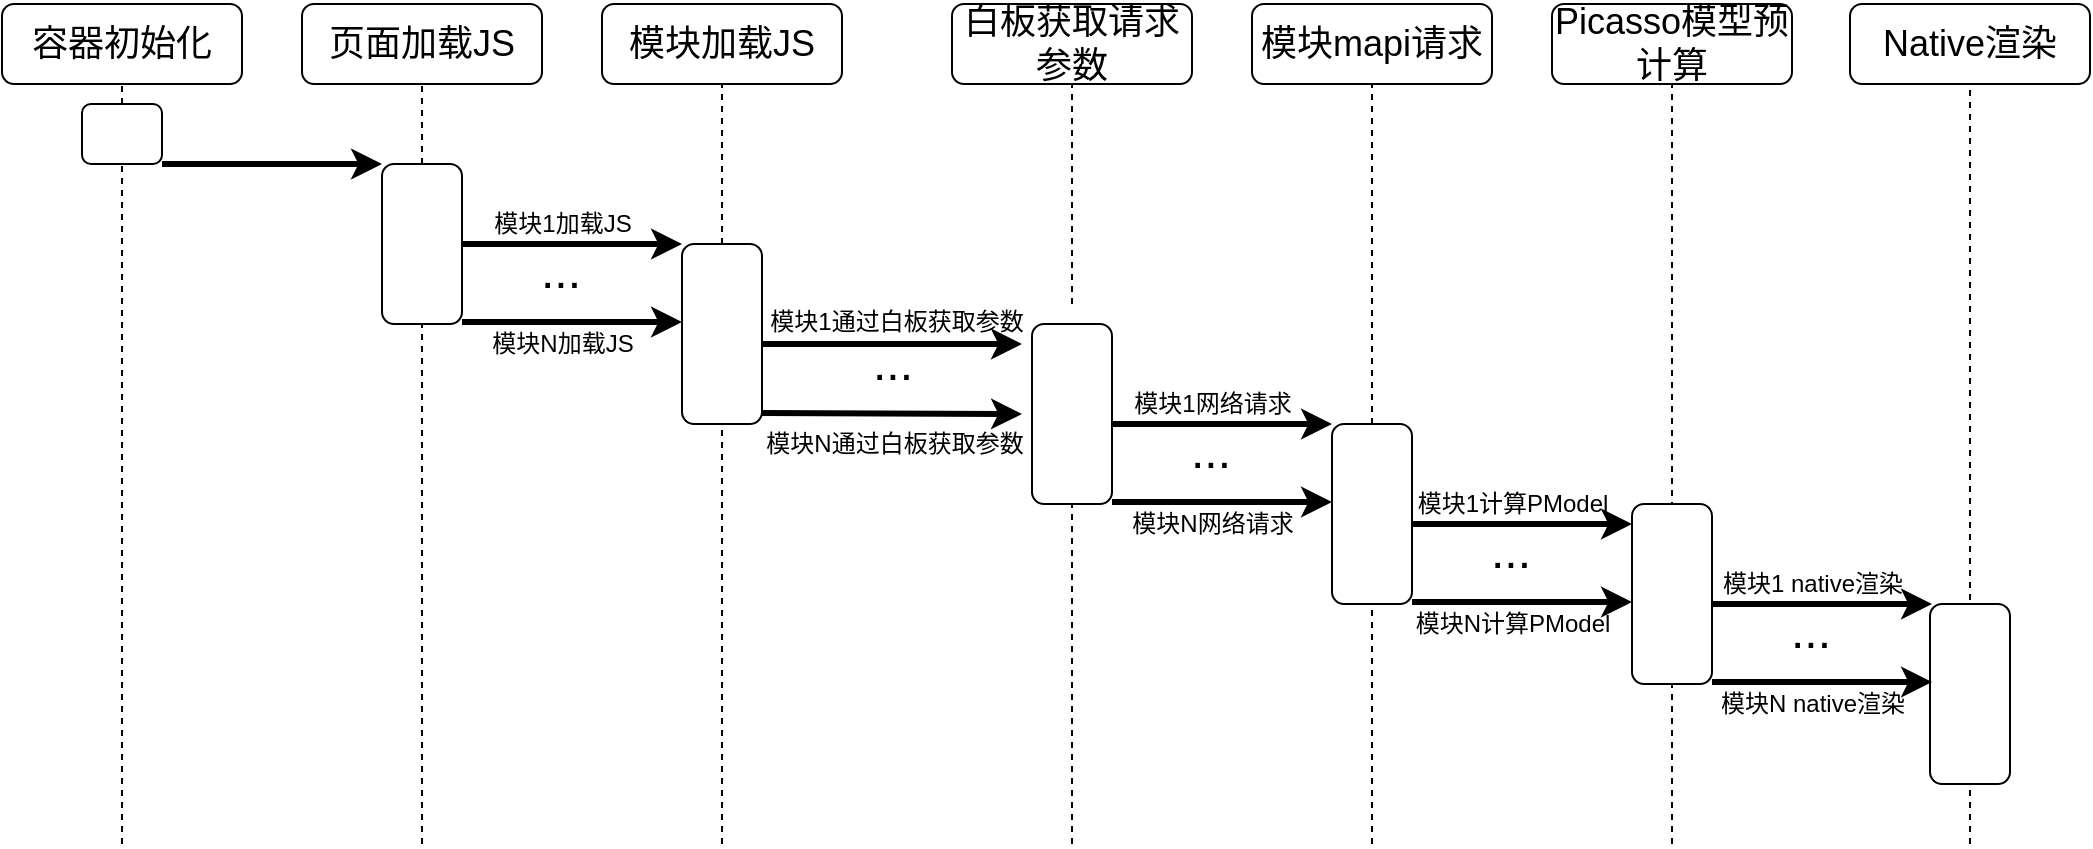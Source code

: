 <mxfile version="12.4.2" type="github" pages="1">
  <diagram id="2TPym8XuV1gSu2I8Dh2k" name="Page-1">
    <mxGraphModel dx="1426" dy="794" grid="1" gridSize="10" guides="1" tooltips="1" connect="1" arrows="1" fold="1" page="1" pageScale="1" pageWidth="827" pageHeight="1169" math="0" shadow="0">
      <root>
        <mxCell id="0"/>
        <mxCell id="1" parent="0"/>
        <mxCell id="OhiLWktRq3xstdZOkrOJ-1" value="&lt;font style=&quot;font-size: 18px&quot;&gt;容器初始化&lt;/font&gt;" style="rounded=1;whiteSpace=wrap;html=1;" vertex="1" parent="1">
          <mxGeometry x="40" y="60" width="120" height="40" as="geometry"/>
        </mxCell>
        <mxCell id="OhiLWktRq3xstdZOkrOJ-2" value="" style="endArrow=none;dashed=1;html=1;entryX=0.5;entryY=1;entryDx=0;entryDy=0;" edge="1" parent="1" source="OhiLWktRq3xstdZOkrOJ-19" target="OhiLWktRq3xstdZOkrOJ-1">
          <mxGeometry width="50" height="50" relative="1" as="geometry">
            <mxPoint x="100" y="480" as="sourcePoint"/>
            <mxPoint x="120" y="130" as="targetPoint"/>
          </mxGeometry>
        </mxCell>
        <mxCell id="OhiLWktRq3xstdZOkrOJ-3" value="&lt;span style=&quot;font-size: 18px&quot;&gt;页面加载JS&lt;/span&gt;" style="rounded=1;whiteSpace=wrap;html=1;" vertex="1" parent="1">
          <mxGeometry x="190" y="60" width="120" height="40" as="geometry"/>
        </mxCell>
        <mxCell id="OhiLWktRq3xstdZOkrOJ-4" value="" style="endArrow=none;dashed=1;html=1;entryX=0.5;entryY=1;entryDx=0;entryDy=0;" edge="1" target="OhiLWktRq3xstdZOkrOJ-3" parent="1" source="OhiLWktRq3xstdZOkrOJ-21">
          <mxGeometry width="50" height="50" relative="1" as="geometry">
            <mxPoint x="250" y="480" as="sourcePoint"/>
            <mxPoint x="270" y="130" as="targetPoint"/>
          </mxGeometry>
        </mxCell>
        <mxCell id="OhiLWktRq3xstdZOkrOJ-5" value="&lt;span style=&quot;font-size: 18px&quot;&gt;模块加载JS&lt;/span&gt;" style="rounded=1;whiteSpace=wrap;html=1;" vertex="1" parent="1">
          <mxGeometry x="340" y="60" width="120" height="40" as="geometry"/>
        </mxCell>
        <mxCell id="OhiLWktRq3xstdZOkrOJ-6" value="" style="endArrow=none;dashed=1;html=1;entryX=0.5;entryY=1;entryDx=0;entryDy=0;" edge="1" target="OhiLWktRq3xstdZOkrOJ-5" parent="1" source="OhiLWktRq3xstdZOkrOJ-24">
          <mxGeometry width="50" height="50" relative="1" as="geometry">
            <mxPoint x="400" y="480" as="sourcePoint"/>
            <mxPoint x="420" y="130" as="targetPoint"/>
          </mxGeometry>
        </mxCell>
        <mxCell id="OhiLWktRq3xstdZOkrOJ-8" value="&lt;span style=&quot;font-size: 18px&quot;&gt;白板获取请求参数&lt;/span&gt;" style="rounded=1;whiteSpace=wrap;html=1;" vertex="1" parent="1">
          <mxGeometry x="515" y="60" width="120" height="40" as="geometry"/>
        </mxCell>
        <mxCell id="OhiLWktRq3xstdZOkrOJ-9" value="" style="endArrow=none;dashed=1;html=1;entryX=0.5;entryY=1;entryDx=0;entryDy=0;" edge="1" target="OhiLWktRq3xstdZOkrOJ-8" parent="1">
          <mxGeometry width="50" height="50" relative="1" as="geometry">
            <mxPoint x="575" y="210" as="sourcePoint"/>
            <mxPoint x="595" y="130" as="targetPoint"/>
          </mxGeometry>
        </mxCell>
        <mxCell id="OhiLWktRq3xstdZOkrOJ-10" value="&lt;span style=&quot;font-size: 18px&quot;&gt;模块mapi请求&lt;/span&gt;" style="rounded=1;whiteSpace=wrap;html=1;" vertex="1" parent="1">
          <mxGeometry x="665" y="60" width="120" height="40" as="geometry"/>
        </mxCell>
        <mxCell id="OhiLWktRq3xstdZOkrOJ-11" value="" style="endArrow=none;dashed=1;html=1;entryX=0.5;entryY=1;entryDx=0;entryDy=0;" edge="1" target="OhiLWktRq3xstdZOkrOJ-10" parent="1">
          <mxGeometry width="50" height="50" relative="1" as="geometry">
            <mxPoint x="725" y="480" as="sourcePoint"/>
            <mxPoint x="745" y="130" as="targetPoint"/>
          </mxGeometry>
        </mxCell>
        <mxCell id="OhiLWktRq3xstdZOkrOJ-12" value="&lt;span style=&quot;font-size: 18px&quot;&gt;Picasso模型预计算&lt;/span&gt;" style="rounded=1;whiteSpace=wrap;html=1;" vertex="1" parent="1">
          <mxGeometry x="815" y="60" width="120" height="40" as="geometry"/>
        </mxCell>
        <mxCell id="OhiLWktRq3xstdZOkrOJ-13" value="" style="endArrow=none;dashed=1;html=1;entryX=0.5;entryY=1;entryDx=0;entryDy=0;" edge="1" target="OhiLWktRq3xstdZOkrOJ-12" parent="1">
          <mxGeometry width="50" height="50" relative="1" as="geometry">
            <mxPoint x="875" y="330" as="sourcePoint"/>
            <mxPoint x="895" y="130" as="targetPoint"/>
          </mxGeometry>
        </mxCell>
        <mxCell id="OhiLWktRq3xstdZOkrOJ-14" value="&lt;span style=&quot;font-size: 18px&quot;&gt;Native渲染&lt;/span&gt;" style="rounded=1;whiteSpace=wrap;html=1;" vertex="1" parent="1">
          <mxGeometry x="964" y="60" width="120" height="40" as="geometry"/>
        </mxCell>
        <mxCell id="OhiLWktRq3xstdZOkrOJ-15" value="" style="endArrow=none;dashed=1;html=1;entryX=0.5;entryY=1;entryDx=0;entryDy=0;" edge="1" target="OhiLWktRq3xstdZOkrOJ-14" parent="1">
          <mxGeometry width="50" height="50" relative="1" as="geometry">
            <mxPoint x="1024" y="370" as="sourcePoint"/>
            <mxPoint x="1044" y="130" as="targetPoint"/>
          </mxGeometry>
        </mxCell>
        <mxCell id="OhiLWktRq3xstdZOkrOJ-19" value="" style="rounded=1;whiteSpace=wrap;html=1;" vertex="1" parent="1">
          <mxGeometry x="80" y="110" width="40" height="30" as="geometry"/>
        </mxCell>
        <mxCell id="OhiLWktRq3xstdZOkrOJ-20" value="" style="endArrow=none;dashed=1;html=1;entryX=0.5;entryY=1;entryDx=0;entryDy=0;" edge="1" parent="1" target="OhiLWktRq3xstdZOkrOJ-19">
          <mxGeometry width="50" height="50" relative="1" as="geometry">
            <mxPoint x="100" y="480" as="sourcePoint"/>
            <mxPoint x="100" y="100" as="targetPoint"/>
          </mxGeometry>
        </mxCell>
        <mxCell id="OhiLWktRq3xstdZOkrOJ-21" value="" style="rounded=1;whiteSpace=wrap;html=1;" vertex="1" parent="1">
          <mxGeometry x="230" y="140" width="40" height="80" as="geometry"/>
        </mxCell>
        <mxCell id="OhiLWktRq3xstdZOkrOJ-22" value="" style="endArrow=none;dashed=1;html=1;entryX=0.5;entryY=1;entryDx=0;entryDy=0;" edge="1" parent="1" target="OhiLWktRq3xstdZOkrOJ-21">
          <mxGeometry width="50" height="50" relative="1" as="geometry">
            <mxPoint x="250" y="480" as="sourcePoint"/>
            <mxPoint x="250" y="100" as="targetPoint"/>
          </mxGeometry>
        </mxCell>
        <mxCell id="OhiLWktRq3xstdZOkrOJ-24" value="" style="rounded=1;whiteSpace=wrap;html=1;" vertex="1" parent="1">
          <mxGeometry x="380" y="180" width="40" height="90" as="geometry"/>
        </mxCell>
        <mxCell id="OhiLWktRq3xstdZOkrOJ-25" value="" style="endArrow=none;dashed=1;html=1;entryX=0.5;entryY=1;entryDx=0;entryDy=0;" edge="1" parent="1" target="OhiLWktRq3xstdZOkrOJ-24">
          <mxGeometry width="50" height="50" relative="1" as="geometry">
            <mxPoint x="400" y="480" as="sourcePoint"/>
            <mxPoint x="400" y="100" as="targetPoint"/>
          </mxGeometry>
        </mxCell>
        <mxCell id="OhiLWktRq3xstdZOkrOJ-29" value="" style="endArrow=none;dashed=1;html=1;entryX=0.5;entryY=1;entryDx=0;entryDy=0;" edge="1" parent="1">
          <mxGeometry width="50" height="50" relative="1" as="geometry">
            <mxPoint x="875" y="480" as="sourcePoint"/>
            <mxPoint x="875" y="390" as="targetPoint"/>
          </mxGeometry>
        </mxCell>
        <mxCell id="OhiLWktRq3xstdZOkrOJ-31" value="" style="endArrow=none;dashed=1;html=1;entryX=0.5;entryY=1;entryDx=0;entryDy=0;" edge="1" parent="1">
          <mxGeometry width="50" height="50" relative="1" as="geometry">
            <mxPoint x="1024" y="480" as="sourcePoint"/>
            <mxPoint x="1024" y="430" as="targetPoint"/>
          </mxGeometry>
        </mxCell>
        <mxCell id="OhiLWktRq3xstdZOkrOJ-32" value="" style="endArrow=none;dashed=1;html=1;entryX=0.5;entryY=1;entryDx=0;entryDy=0;" edge="1" parent="1">
          <mxGeometry width="50" height="50" relative="1" as="geometry">
            <mxPoint x="575" y="480" as="sourcePoint"/>
            <mxPoint x="575" y="300" as="targetPoint"/>
          </mxGeometry>
        </mxCell>
        <mxCell id="OhiLWktRq3xstdZOkrOJ-33" value="" style="rounded=1;whiteSpace=wrap;html=1;" vertex="1" parent="1">
          <mxGeometry x="555" y="220" width="40" height="90" as="geometry"/>
        </mxCell>
        <mxCell id="OhiLWktRq3xstdZOkrOJ-34" value="" style="rounded=1;whiteSpace=wrap;html=1;" vertex="1" parent="1">
          <mxGeometry x="705" y="270" width="40" height="90" as="geometry"/>
        </mxCell>
        <mxCell id="OhiLWktRq3xstdZOkrOJ-35" value="" style="rounded=1;whiteSpace=wrap;html=1;" vertex="1" parent="1">
          <mxGeometry x="855" y="310" width="40" height="90" as="geometry"/>
        </mxCell>
        <mxCell id="OhiLWktRq3xstdZOkrOJ-36" value="" style="rounded=1;whiteSpace=wrap;html=1;" vertex="1" parent="1">
          <mxGeometry x="1004" y="360" width="40" height="90" as="geometry"/>
        </mxCell>
        <mxCell id="OhiLWktRq3xstdZOkrOJ-40" value="" style="endArrow=classic;html=1;entryX=0;entryY=0;entryDx=0;entryDy=0;strokeWidth=3;" edge="1" parent="1" target="OhiLWktRq3xstdZOkrOJ-21">
          <mxGeometry width="50" height="50" relative="1" as="geometry">
            <mxPoint x="120" y="140" as="sourcePoint"/>
            <mxPoint x="170" y="90" as="targetPoint"/>
          </mxGeometry>
        </mxCell>
        <mxCell id="OhiLWktRq3xstdZOkrOJ-42" value="" style="endArrow=classic;html=1;entryX=0;entryY=0;entryDx=0;entryDy=0;strokeWidth=3;" edge="1" parent="1">
          <mxGeometry width="50" height="50" relative="1" as="geometry">
            <mxPoint x="270" y="180" as="sourcePoint"/>
            <mxPoint x="380" y="180" as="targetPoint"/>
          </mxGeometry>
        </mxCell>
        <mxCell id="OhiLWktRq3xstdZOkrOJ-43" value="" style="endArrow=classic;html=1;entryX=0;entryY=0;entryDx=0;entryDy=0;strokeWidth=3;" edge="1" parent="1">
          <mxGeometry width="50" height="50" relative="1" as="geometry">
            <mxPoint x="270" y="219" as="sourcePoint"/>
            <mxPoint x="380" y="219" as="targetPoint"/>
          </mxGeometry>
        </mxCell>
        <mxCell id="OhiLWktRq3xstdZOkrOJ-44" value="模块1加载JS" style="text;html=1;align=center;verticalAlign=middle;resizable=0;points=[];;autosize=1;" vertex="1" parent="1">
          <mxGeometry x="280" y="160" width="80" height="20" as="geometry"/>
        </mxCell>
        <mxCell id="OhiLWktRq3xstdZOkrOJ-45" value="模块N加载JS" style="text;html=1;align=center;verticalAlign=middle;resizable=0;points=[];;autosize=1;" vertex="1" parent="1">
          <mxGeometry x="275" y="220" width="90" height="20" as="geometry"/>
        </mxCell>
        <mxCell id="OhiLWktRq3xstdZOkrOJ-46" value="&lt;font style=&quot;font-size: 24px&quot;&gt;...&lt;/font&gt;" style="text;html=1;align=center;verticalAlign=middle;resizable=0;points=[];;autosize=1;" vertex="1" parent="1">
          <mxGeometry x="299" y="184" width="40" height="20" as="geometry"/>
        </mxCell>
        <mxCell id="OhiLWktRq3xstdZOkrOJ-47" value="" style="endArrow=classic;html=1;strokeWidth=3;" edge="1" parent="1">
          <mxGeometry width="50" height="50" relative="1" as="geometry">
            <mxPoint x="420" y="230" as="sourcePoint"/>
            <mxPoint x="550" y="230" as="targetPoint"/>
          </mxGeometry>
        </mxCell>
        <mxCell id="OhiLWktRq3xstdZOkrOJ-48" value="" style="endArrow=classic;html=1;strokeWidth=3;" edge="1" parent="1">
          <mxGeometry width="50" height="50" relative="1" as="geometry">
            <mxPoint x="420" y="264.5" as="sourcePoint"/>
            <mxPoint x="550" y="265" as="targetPoint"/>
          </mxGeometry>
        </mxCell>
        <mxCell id="OhiLWktRq3xstdZOkrOJ-49" value="模块1通过白板获取参数" style="text;html=1;align=center;verticalAlign=middle;resizable=0;points=[];;autosize=1;" vertex="1" parent="1">
          <mxGeometry x="417" y="209" width="140" height="20" as="geometry"/>
        </mxCell>
        <mxCell id="OhiLWktRq3xstdZOkrOJ-50" value="模块N通过白板获取参数" style="text;html=1;align=center;verticalAlign=middle;resizable=0;points=[];;autosize=1;" vertex="1" parent="1">
          <mxGeometry x="416" y="270" width="140" height="20" as="geometry"/>
        </mxCell>
        <mxCell id="OhiLWktRq3xstdZOkrOJ-51" value="&lt;font style=&quot;font-size: 24px&quot;&gt;...&lt;/font&gt;" style="text;html=1;align=center;verticalAlign=middle;resizable=0;points=[];;autosize=1;" vertex="1" parent="1">
          <mxGeometry x="465" y="230" width="40" height="20" as="geometry"/>
        </mxCell>
        <mxCell id="OhiLWktRq3xstdZOkrOJ-52" value="" style="endArrow=classic;html=1;entryX=0;entryY=0;entryDx=0;entryDy=0;strokeWidth=3;" edge="1" parent="1">
          <mxGeometry width="50" height="50" relative="1" as="geometry">
            <mxPoint x="595" y="270" as="sourcePoint"/>
            <mxPoint x="705" y="270" as="targetPoint"/>
          </mxGeometry>
        </mxCell>
        <mxCell id="OhiLWktRq3xstdZOkrOJ-53" value="" style="endArrow=classic;html=1;entryX=0;entryY=0;entryDx=0;entryDy=0;strokeWidth=3;" edge="1" parent="1">
          <mxGeometry width="50" height="50" relative="1" as="geometry">
            <mxPoint x="595" y="309" as="sourcePoint"/>
            <mxPoint x="705" y="309" as="targetPoint"/>
          </mxGeometry>
        </mxCell>
        <mxCell id="OhiLWktRq3xstdZOkrOJ-54" value="模块1网络请求" style="text;html=1;align=center;verticalAlign=middle;resizable=0;points=[];;autosize=1;" vertex="1" parent="1">
          <mxGeometry x="600" y="250" width="90" height="20" as="geometry"/>
        </mxCell>
        <mxCell id="OhiLWktRq3xstdZOkrOJ-55" value="模块N网络请求" style="text;html=1;align=center;verticalAlign=middle;resizable=0;points=[];;autosize=1;" vertex="1" parent="1">
          <mxGeometry x="595" y="310" width="100" height="20" as="geometry"/>
        </mxCell>
        <mxCell id="OhiLWktRq3xstdZOkrOJ-56" value="&lt;font style=&quot;font-size: 24px&quot;&gt;...&lt;/font&gt;" style="text;html=1;align=center;verticalAlign=middle;resizable=0;points=[];;autosize=1;" vertex="1" parent="1">
          <mxGeometry x="624" y="274" width="40" height="20" as="geometry"/>
        </mxCell>
        <mxCell id="OhiLWktRq3xstdZOkrOJ-57" value="" style="endArrow=classic;html=1;entryX=0;entryY=0;entryDx=0;entryDy=0;strokeWidth=3;" edge="1" parent="1">
          <mxGeometry width="50" height="50" relative="1" as="geometry">
            <mxPoint x="745" y="320" as="sourcePoint"/>
            <mxPoint x="855" y="320" as="targetPoint"/>
          </mxGeometry>
        </mxCell>
        <mxCell id="OhiLWktRq3xstdZOkrOJ-58" value="" style="endArrow=classic;html=1;entryX=0;entryY=0;entryDx=0;entryDy=0;strokeWidth=3;" edge="1" parent="1">
          <mxGeometry width="50" height="50" relative="1" as="geometry">
            <mxPoint x="745" y="359" as="sourcePoint"/>
            <mxPoint x="855" y="359" as="targetPoint"/>
          </mxGeometry>
        </mxCell>
        <mxCell id="OhiLWktRq3xstdZOkrOJ-59" value="模块1计算PModel" style="text;html=1;align=center;verticalAlign=middle;resizable=0;points=[];;autosize=1;" vertex="1" parent="1">
          <mxGeometry x="740" y="300" width="110" height="20" as="geometry"/>
        </mxCell>
        <mxCell id="OhiLWktRq3xstdZOkrOJ-60" value="模块N计算PModel" style="text;html=1;align=center;verticalAlign=middle;resizable=0;points=[];;autosize=1;" vertex="1" parent="1">
          <mxGeometry x="740" y="360" width="110" height="20" as="geometry"/>
        </mxCell>
        <mxCell id="OhiLWktRq3xstdZOkrOJ-61" value="&lt;font style=&quot;font-size: 24px&quot;&gt;...&lt;/font&gt;" style="text;html=1;align=center;verticalAlign=middle;resizable=0;points=[];;autosize=1;" vertex="1" parent="1">
          <mxGeometry x="774" y="324" width="40" height="20" as="geometry"/>
        </mxCell>
        <mxCell id="OhiLWktRq3xstdZOkrOJ-62" value="" style="endArrow=classic;html=1;entryX=0;entryY=0;entryDx=0;entryDy=0;strokeWidth=3;" edge="1" parent="1">
          <mxGeometry width="50" height="50" relative="1" as="geometry">
            <mxPoint x="895" y="360" as="sourcePoint"/>
            <mxPoint x="1005" y="360" as="targetPoint"/>
          </mxGeometry>
        </mxCell>
        <mxCell id="OhiLWktRq3xstdZOkrOJ-63" value="" style="endArrow=classic;html=1;entryX=0;entryY=0;entryDx=0;entryDy=0;strokeWidth=3;" edge="1" parent="1">
          <mxGeometry width="50" height="50" relative="1" as="geometry">
            <mxPoint x="895" y="399" as="sourcePoint"/>
            <mxPoint x="1005" y="399" as="targetPoint"/>
          </mxGeometry>
        </mxCell>
        <mxCell id="OhiLWktRq3xstdZOkrOJ-64" value="模块1 native渲染" style="text;html=1;align=center;verticalAlign=middle;resizable=0;points=[];;autosize=1;" vertex="1" parent="1">
          <mxGeometry x="890" y="340" width="110" height="20" as="geometry"/>
        </mxCell>
        <mxCell id="OhiLWktRq3xstdZOkrOJ-65" value="模块N native渲染" style="text;html=1;align=center;verticalAlign=middle;resizable=0;points=[];;autosize=1;" vertex="1" parent="1">
          <mxGeometry x="890" y="400" width="110" height="20" as="geometry"/>
        </mxCell>
        <mxCell id="OhiLWktRq3xstdZOkrOJ-66" value="&lt;font style=&quot;font-size: 24px&quot;&gt;...&lt;/font&gt;" style="text;html=1;align=center;verticalAlign=middle;resizable=0;points=[];;autosize=1;" vertex="1" parent="1">
          <mxGeometry x="924" y="364" width="40" height="20" as="geometry"/>
        </mxCell>
      </root>
    </mxGraphModel>
  </diagram>
</mxfile>
